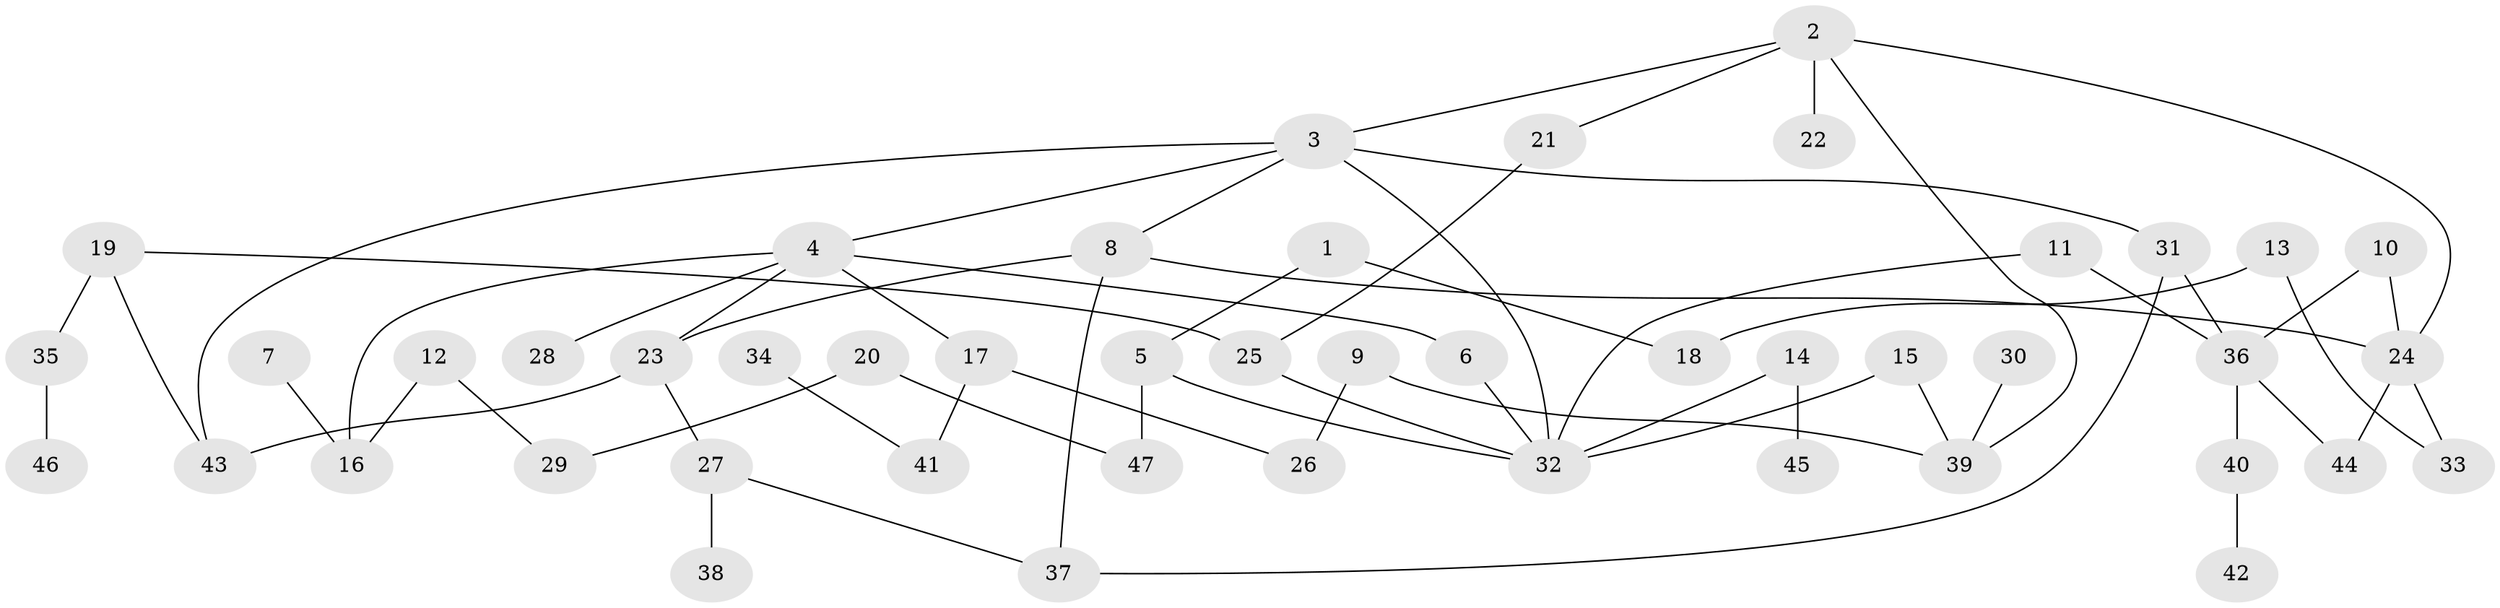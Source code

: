 // original degree distribution, {8: 0.010638297872340425, 3: 0.19148936170212766, 4: 0.07446808510638298, 5: 0.07446808510638298, 7: 0.010638297872340425, 1: 0.40425531914893614, 6: 0.010638297872340425, 2: 0.22340425531914893}
// Generated by graph-tools (version 1.1) at 2025/01/03/09/25 03:01:04]
// undirected, 47 vertices, 61 edges
graph export_dot {
graph [start="1"]
  node [color=gray90,style=filled];
  1;
  2;
  3;
  4;
  5;
  6;
  7;
  8;
  9;
  10;
  11;
  12;
  13;
  14;
  15;
  16;
  17;
  18;
  19;
  20;
  21;
  22;
  23;
  24;
  25;
  26;
  27;
  28;
  29;
  30;
  31;
  32;
  33;
  34;
  35;
  36;
  37;
  38;
  39;
  40;
  41;
  42;
  43;
  44;
  45;
  46;
  47;
  1 -- 5 [weight=1.0];
  1 -- 18 [weight=1.0];
  2 -- 3 [weight=1.0];
  2 -- 21 [weight=1.0];
  2 -- 22 [weight=1.0];
  2 -- 24 [weight=1.0];
  2 -- 39 [weight=1.0];
  3 -- 4 [weight=1.0];
  3 -- 8 [weight=1.0];
  3 -- 31 [weight=1.0];
  3 -- 32 [weight=1.0];
  3 -- 43 [weight=1.0];
  4 -- 6 [weight=1.0];
  4 -- 16 [weight=1.0];
  4 -- 17 [weight=1.0];
  4 -- 23 [weight=1.0];
  4 -- 28 [weight=1.0];
  5 -- 32 [weight=1.0];
  5 -- 47 [weight=1.0];
  6 -- 32 [weight=1.0];
  7 -- 16 [weight=1.0];
  8 -- 23 [weight=1.0];
  8 -- 24 [weight=1.0];
  8 -- 37 [weight=1.0];
  9 -- 26 [weight=1.0];
  9 -- 39 [weight=1.0];
  10 -- 24 [weight=1.0];
  10 -- 36 [weight=1.0];
  11 -- 32 [weight=1.0];
  11 -- 36 [weight=1.0];
  12 -- 16 [weight=1.0];
  12 -- 29 [weight=1.0];
  13 -- 18 [weight=1.0];
  13 -- 33 [weight=1.0];
  14 -- 32 [weight=1.0];
  14 -- 45 [weight=1.0];
  15 -- 32 [weight=1.0];
  15 -- 39 [weight=1.0];
  17 -- 26 [weight=1.0];
  17 -- 41 [weight=1.0];
  19 -- 25 [weight=1.0];
  19 -- 35 [weight=1.0];
  19 -- 43 [weight=1.0];
  20 -- 29 [weight=1.0];
  20 -- 47 [weight=1.0];
  21 -- 25 [weight=1.0];
  23 -- 27 [weight=1.0];
  23 -- 43 [weight=2.0];
  24 -- 33 [weight=1.0];
  24 -- 44 [weight=1.0];
  25 -- 32 [weight=1.0];
  27 -- 37 [weight=1.0];
  27 -- 38 [weight=1.0];
  30 -- 39 [weight=1.0];
  31 -- 36 [weight=1.0];
  31 -- 37 [weight=1.0];
  34 -- 41 [weight=1.0];
  35 -- 46 [weight=1.0];
  36 -- 40 [weight=1.0];
  36 -- 44 [weight=1.0];
  40 -- 42 [weight=1.0];
}
